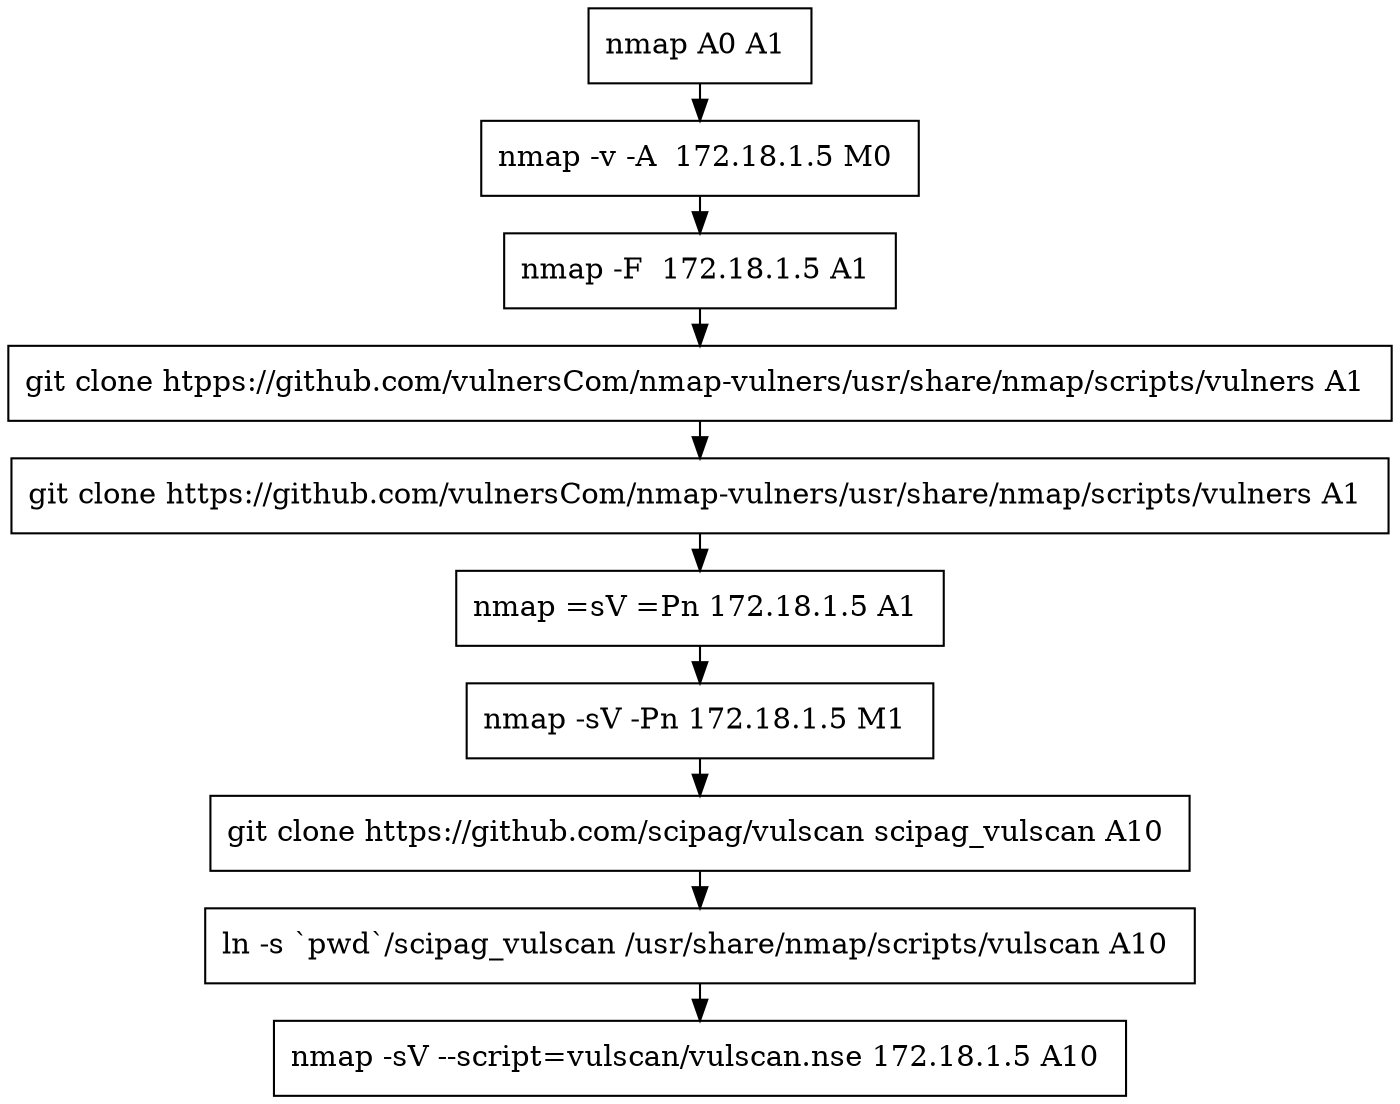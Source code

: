 // creating graph for user: 50
digraph {
	node [shape=box]
	0 [label="nmap A0 A1 "]
	1 [label="nmap -v -A  172.18.1.5 M0 "]
	2 [label="nmap -F  172.18.1.5 A1 "]
	3 [label="git clone htpps://github.com/vulnersCom/nmap-vulners/usr/share/nmap/scripts/vulners A1 "]
	4 [label="git clone https://github.com/vulnersCom/nmap-vulners/usr/share/nmap/scripts/vulners A1 "]
	5 [label="nmap =sV =Pn 172.18.1.5 A1 "]
	6 [label="nmap -sV -Pn 172.18.1.5 M1 "]
	7 [label="git clone https://github.com/scipag/vulscan scipag_vulscan A10 "]
	8 [label="ln -s `pwd`/scipag_vulscan /usr/share/nmap/scripts/vulscan A10 "]
	9 [label="nmap -sV --script=vulscan/vulscan.nse 172.18.1.5 A10 "]
	0 -> 1 [constraint=false]
	1 -> 2 [constraint=false]
	2 -> 3 [constraint=false]
	3 -> 4 [constraint=false]
	4 -> 5 [constraint=false]
	5 -> 6 [constraint=false]
	6 -> 7 [constraint=false]
	7 -> 8 [constraint=false]
	8 -> 9 [constraint=false]
	rankdir=LR
}
